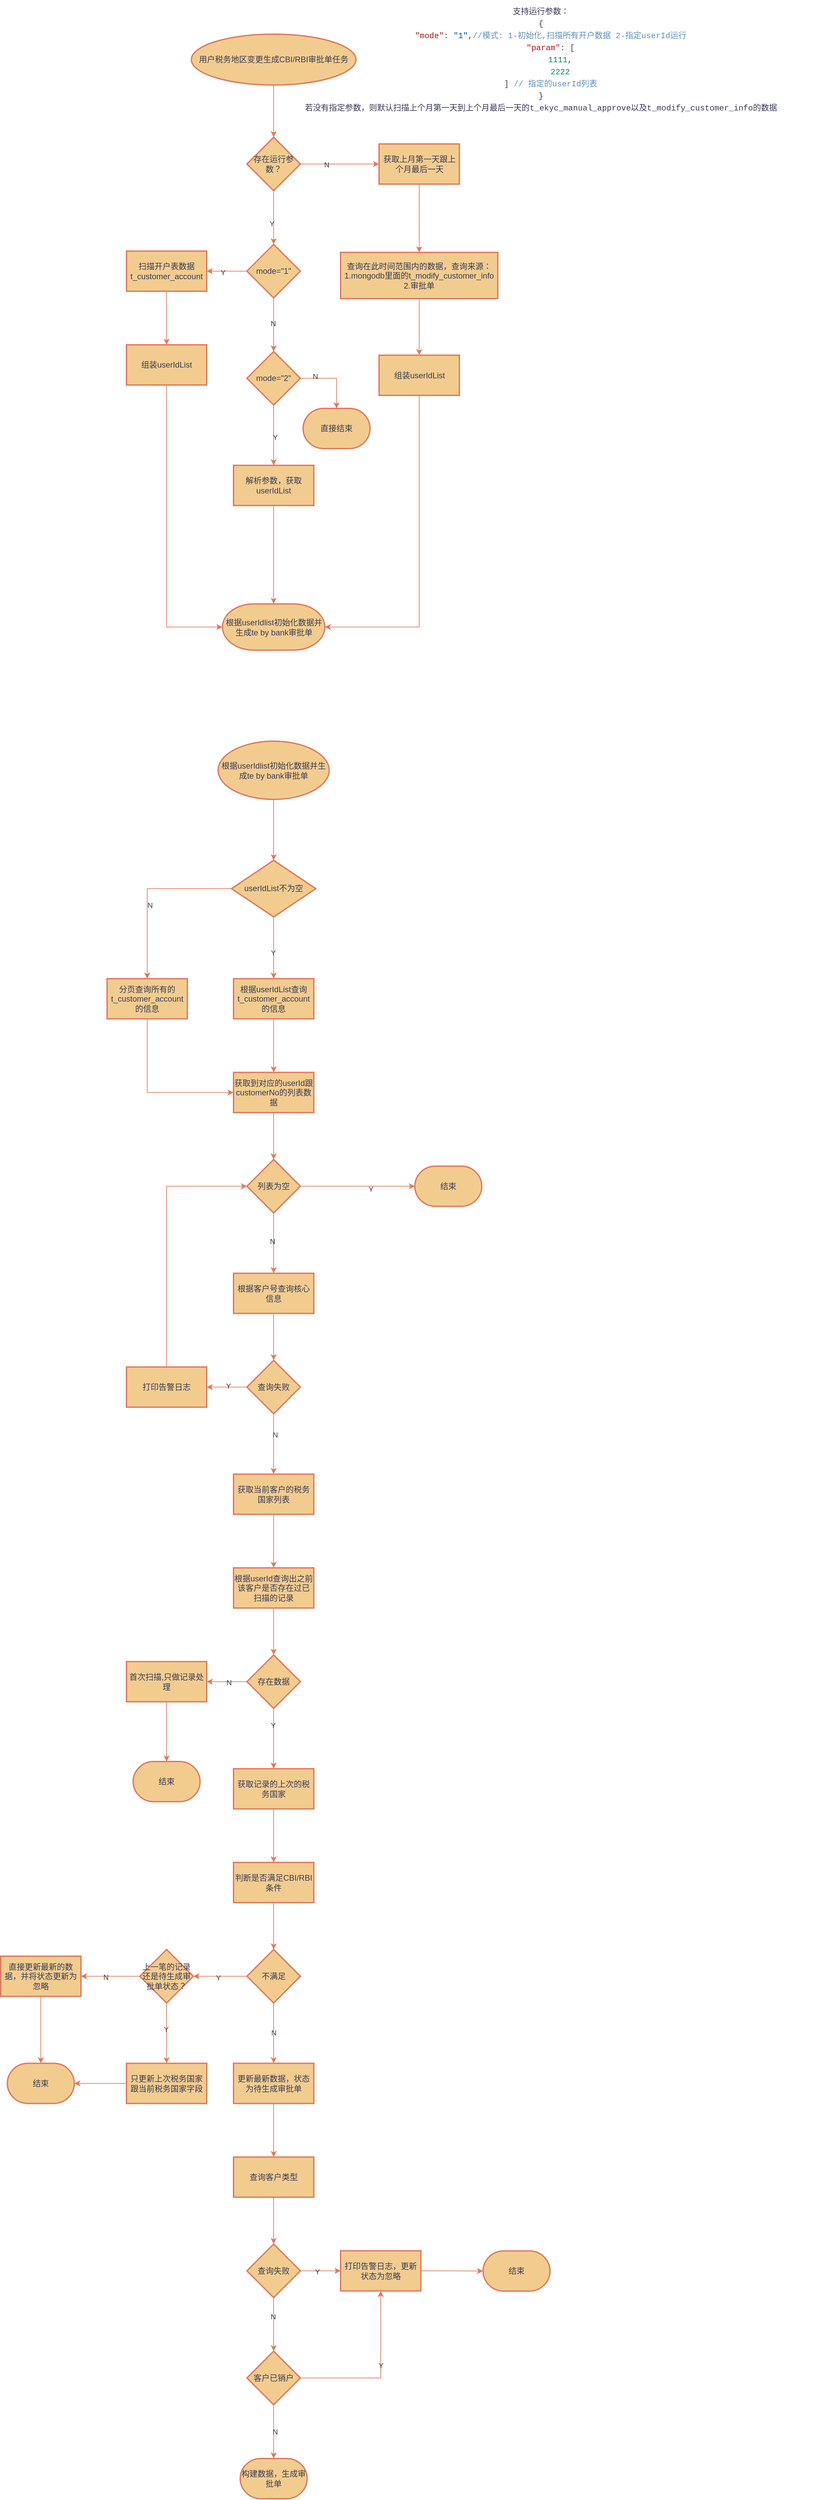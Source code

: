 <mxfile version="24.7.12">
  <diagram name="第 1 页" id="7lHfO7HrMb2l2q8tupaO">
    <mxGraphModel dx="1834" dy="738" grid="0" gridSize="10" guides="1" tooltips="1" connect="1" arrows="1" fold="1" page="0" pageScale="1" pageWidth="827" pageHeight="1169" math="0" shadow="0">
      <root>
        <mxCell id="0" />
        <mxCell id="1" parent="0" />
        <mxCell id="WvYvltL3kd7CsRdZBm1Z-6" value="" style="edgeStyle=orthogonalEdgeStyle;rounded=0;orthogonalLoop=1;jettySize=auto;html=1;labelBackgroundColor=none;fontColor=default;strokeColor=#E07A5F;" edge="1" parent="1" source="WvYvltL3kd7CsRdZBm1Z-1" target="WvYvltL3kd7CsRdZBm1Z-5">
          <mxGeometry relative="1" as="geometry" />
        </mxCell>
        <mxCell id="WvYvltL3kd7CsRdZBm1Z-1" value="用户税务地区变更生成CBI/RBI审批单任务" style="strokeWidth=2;html=1;shape=mxgraph.flowchart.start_2;whiteSpace=wrap;labelBackgroundColor=none;fillColor=#F2CC8F;strokeColor=#E07A5F;fontColor=#393C56;" vertex="1" parent="1">
          <mxGeometry x="137" y="73" width="246" height="76" as="geometry" />
        </mxCell>
        <mxCell id="WvYvltL3kd7CsRdZBm1Z-4" value="&lt;div style=&quot;font-family: Consolas, &amp;quot;Courier New&amp;quot;, monospace; line-height: 18px; white-space: pre;&quot;&gt;&lt;div&gt;支持运行参数：&lt;/div&gt;&lt;div&gt;{&lt;/div&gt;&lt;div&gt;&amp;nbsp; &amp;nbsp; &lt;span style=&quot;color: #a31515;&quot;&gt;&quot;mode&quot;&lt;/span&gt;: &lt;span style=&quot;color: #0451a5;&quot;&gt;&quot;1&quot;&lt;/span&gt;,&lt;span style=&quot;color: #5f8fbf;&quot;&gt;//模式: 1-初始化,扫描所有开户数据 2-指定userId运行&lt;/span&gt;&lt;/div&gt;&lt;div&gt;&amp;nbsp; &amp;nbsp; &lt;span style=&quot;color: #a31515;&quot;&gt;&quot;param&quot;&lt;/span&gt;: [&lt;/div&gt;&lt;div&gt;&amp;nbsp; &amp;nbsp; &amp;nbsp; &amp;nbsp; &lt;span style=&quot;color: #098658;&quot;&gt;1111&lt;/span&gt;,&lt;/div&gt;&lt;div&gt;&amp;nbsp; &amp;nbsp; &amp;nbsp; &amp;nbsp; &lt;span style=&quot;color: #098658;&quot;&gt;2222&lt;/span&gt;&lt;/div&gt;&lt;div&gt;&amp;nbsp; &amp;nbsp; ] &lt;span style=&quot;color: #5f8fbf;&quot;&gt;// 指定的userId列表&lt;/span&gt;&lt;/div&gt;&lt;div&gt;}&lt;/div&gt;&lt;div&gt;若没有指定参数，则默认扫描上个月第一天到上个月最后一天的t_ekyc_manual_approve以及t_modify_customer_info的数据&lt;/div&gt;&lt;/div&gt;" style="text;html=1;align=center;verticalAlign=middle;whiteSpace=wrap;rounded=0;labelBackgroundColor=none;fontColor=#393C56;" vertex="1" parent="1">
          <mxGeometry x="239" y="22" width="841" height="178" as="geometry" />
        </mxCell>
        <mxCell id="WvYvltL3kd7CsRdZBm1Z-14" value="" style="edgeStyle=orthogonalEdgeStyle;rounded=0;orthogonalLoop=1;jettySize=auto;html=1;labelBackgroundColor=none;fontColor=default;strokeColor=#E07A5F;" edge="1" parent="1" source="WvYvltL3kd7CsRdZBm1Z-5" target="WvYvltL3kd7CsRdZBm1Z-13">
          <mxGeometry relative="1" as="geometry" />
        </mxCell>
        <mxCell id="WvYvltL3kd7CsRdZBm1Z-15" value="N" style="edgeLabel;html=1;align=center;verticalAlign=middle;resizable=0;points=[];labelBackgroundColor=none;fontColor=#393C56;" vertex="1" connectable="0" parent="WvYvltL3kd7CsRdZBm1Z-14">
          <mxGeometry x="-0.333" y="-1" relative="1" as="geometry">
            <mxPoint as="offset" />
          </mxGeometry>
        </mxCell>
        <mxCell id="WvYvltL3kd7CsRdZBm1Z-17" value="" style="edgeStyle=orthogonalEdgeStyle;rounded=0;orthogonalLoop=1;jettySize=auto;html=1;labelBackgroundColor=none;fontColor=default;strokeColor=#E07A5F;" edge="1" parent="1" source="WvYvltL3kd7CsRdZBm1Z-5" target="WvYvltL3kd7CsRdZBm1Z-16">
          <mxGeometry relative="1" as="geometry" />
        </mxCell>
        <mxCell id="WvYvltL3kd7CsRdZBm1Z-20" value="Y" style="edgeLabel;html=1;align=center;verticalAlign=middle;resizable=0;points=[];labelBackgroundColor=none;fontColor=#393C56;" vertex="1" connectable="0" parent="WvYvltL3kd7CsRdZBm1Z-17">
          <mxGeometry x="0.225" y="-3" relative="1" as="geometry">
            <mxPoint as="offset" />
          </mxGeometry>
        </mxCell>
        <mxCell id="WvYvltL3kd7CsRdZBm1Z-5" value="存在运行参数？" style="rhombus;whiteSpace=wrap;html=1;strokeWidth=2;labelBackgroundColor=none;fillColor=#F2CC8F;strokeColor=#E07A5F;fontColor=#393C56;" vertex="1" parent="1">
          <mxGeometry x="220" y="227" width="80" height="80" as="geometry" />
        </mxCell>
        <mxCell id="WvYvltL3kd7CsRdZBm1Z-28" value="" style="edgeStyle=orthogonalEdgeStyle;rounded=0;orthogonalLoop=1;jettySize=auto;html=1;labelBackgroundColor=none;strokeColor=#E07A5F;fontColor=default;" edge="1" parent="1" source="WvYvltL3kd7CsRdZBm1Z-13" target="WvYvltL3kd7CsRdZBm1Z-27">
          <mxGeometry relative="1" as="geometry" />
        </mxCell>
        <mxCell id="WvYvltL3kd7CsRdZBm1Z-13" value="获取上月第一天跟上个月最后一天" style="whiteSpace=wrap;html=1;strokeWidth=2;labelBackgroundColor=none;fillColor=#F2CC8F;strokeColor=#E07A5F;fontColor=#393C56;" vertex="1" parent="1">
          <mxGeometry x="417.5" y="237" width="120" height="60" as="geometry" />
        </mxCell>
        <mxCell id="WvYvltL3kd7CsRdZBm1Z-19" value="" style="edgeStyle=orthogonalEdgeStyle;rounded=0;orthogonalLoop=1;jettySize=auto;html=1;labelBackgroundColor=none;fontColor=default;strokeColor=#E07A5F;" edge="1" parent="1" source="WvYvltL3kd7CsRdZBm1Z-16" target="WvYvltL3kd7CsRdZBm1Z-18">
          <mxGeometry relative="1" as="geometry" />
        </mxCell>
        <mxCell id="WvYvltL3kd7CsRdZBm1Z-21" value="N" style="edgeLabel;html=1;align=center;verticalAlign=middle;resizable=0;points=[];labelBackgroundColor=none;fontColor=#393C56;" vertex="1" connectable="0" parent="WvYvltL3kd7CsRdZBm1Z-19">
          <mxGeometry x="-0.05" y="-1" relative="1" as="geometry">
            <mxPoint as="offset" />
          </mxGeometry>
        </mxCell>
        <mxCell id="WvYvltL3kd7CsRdZBm1Z-23" value="" style="edgeStyle=orthogonalEdgeStyle;rounded=0;orthogonalLoop=1;jettySize=auto;html=1;labelBackgroundColor=none;fontColor=default;strokeColor=#E07A5F;" edge="1" parent="1" source="WvYvltL3kd7CsRdZBm1Z-16" target="WvYvltL3kd7CsRdZBm1Z-22">
          <mxGeometry relative="1" as="geometry" />
        </mxCell>
        <mxCell id="WvYvltL3kd7CsRdZBm1Z-24" value="Y" style="edgeLabel;html=1;align=center;verticalAlign=middle;resizable=0;points=[];labelBackgroundColor=none;fontColor=#393C56;" vertex="1" connectable="0" parent="WvYvltL3kd7CsRdZBm1Z-23">
          <mxGeometry x="0.2" y="2" relative="1" as="geometry">
            <mxPoint as="offset" />
          </mxGeometry>
        </mxCell>
        <mxCell id="WvYvltL3kd7CsRdZBm1Z-16" value="mode=&quot;1&quot;" style="rhombus;whiteSpace=wrap;html=1;strokeWidth=2;labelBackgroundColor=none;fillColor=#F2CC8F;strokeColor=#E07A5F;fontColor=#393C56;" vertex="1" parent="1">
          <mxGeometry x="220" y="387" width="80" height="80" as="geometry" />
        </mxCell>
        <mxCell id="WvYvltL3kd7CsRdZBm1Z-34" value="" style="edgeStyle=orthogonalEdgeStyle;rounded=0;orthogonalLoop=1;jettySize=auto;html=1;labelBackgroundColor=none;strokeColor=#E07A5F;fontColor=default;" edge="1" parent="1" source="WvYvltL3kd7CsRdZBm1Z-18" target="WvYvltL3kd7CsRdZBm1Z-33">
          <mxGeometry relative="1" as="geometry" />
        </mxCell>
        <mxCell id="WvYvltL3kd7CsRdZBm1Z-40" value="Y" style="edgeLabel;html=1;align=center;verticalAlign=middle;resizable=0;points=[];labelBackgroundColor=none;fontColor=#393C56;" vertex="1" connectable="0" parent="WvYvltL3kd7CsRdZBm1Z-34">
          <mxGeometry x="0.067" y="2" relative="1" as="geometry">
            <mxPoint as="offset" />
          </mxGeometry>
        </mxCell>
        <mxCell id="WvYvltL3kd7CsRdZBm1Z-42" style="edgeStyle=orthogonalEdgeStyle;rounded=0;orthogonalLoop=1;jettySize=auto;html=1;exitX=1;exitY=0.5;exitDx=0;exitDy=0;labelBackgroundColor=none;strokeColor=#E07A5F;fontColor=default;" edge="1" parent="1" source="WvYvltL3kd7CsRdZBm1Z-18" target="WvYvltL3kd7CsRdZBm1Z-41">
          <mxGeometry relative="1" as="geometry" />
        </mxCell>
        <mxCell id="WvYvltL3kd7CsRdZBm1Z-43" value="N" style="edgeLabel;html=1;align=center;verticalAlign=middle;resizable=0;points=[];labelBackgroundColor=none;fontColor=#393C56;" vertex="1" connectable="0" parent="WvYvltL3kd7CsRdZBm1Z-42">
          <mxGeometry x="-0.556" y="3" relative="1" as="geometry">
            <mxPoint as="offset" />
          </mxGeometry>
        </mxCell>
        <mxCell id="WvYvltL3kd7CsRdZBm1Z-18" value="mode=&quot;2&quot;" style="rhombus;whiteSpace=wrap;html=1;strokeWidth=2;labelBackgroundColor=none;fillColor=#F2CC8F;strokeColor=#E07A5F;fontColor=#393C56;" vertex="1" parent="1">
          <mxGeometry x="220" y="547" width="80" height="80" as="geometry" />
        </mxCell>
        <mxCell id="WvYvltL3kd7CsRdZBm1Z-26" value="" style="edgeStyle=orthogonalEdgeStyle;rounded=0;orthogonalLoop=1;jettySize=auto;html=1;labelBackgroundColor=none;strokeColor=#E07A5F;fontColor=default;" edge="1" parent="1" source="WvYvltL3kd7CsRdZBm1Z-22" target="WvYvltL3kd7CsRdZBm1Z-25">
          <mxGeometry relative="1" as="geometry" />
        </mxCell>
        <mxCell id="WvYvltL3kd7CsRdZBm1Z-22" value="扫描开户表数据t_customer_account" style="whiteSpace=wrap;html=1;strokeWidth=2;labelBackgroundColor=none;fillColor=#F2CC8F;strokeColor=#E07A5F;fontColor=#393C56;" vertex="1" parent="1">
          <mxGeometry x="40" y="397" width="120" height="60" as="geometry" />
        </mxCell>
        <mxCell id="WvYvltL3kd7CsRdZBm1Z-25" value="组装userIdList" style="whiteSpace=wrap;html=1;strokeWidth=2;labelBackgroundColor=none;fillColor=#F2CC8F;strokeColor=#E07A5F;fontColor=#393C56;" vertex="1" parent="1">
          <mxGeometry x="40" y="537" width="120" height="60" as="geometry" />
        </mxCell>
        <mxCell id="WvYvltL3kd7CsRdZBm1Z-30" value="" style="edgeStyle=orthogonalEdgeStyle;rounded=0;orthogonalLoop=1;jettySize=auto;html=1;labelBackgroundColor=none;strokeColor=#E07A5F;fontColor=default;" edge="1" parent="1" source="WvYvltL3kd7CsRdZBm1Z-27" target="WvYvltL3kd7CsRdZBm1Z-29">
          <mxGeometry relative="1" as="geometry" />
        </mxCell>
        <mxCell id="WvYvltL3kd7CsRdZBm1Z-27" value="查询在此时间范围内的数据，查询来源：&lt;div&gt;1.mongodb里面的t_modify_customer_info&lt;/div&gt;&lt;div&gt;2.审批单&lt;/div&gt;" style="whiteSpace=wrap;html=1;strokeWidth=2;labelBackgroundColor=none;fillColor=#F2CC8F;strokeColor=#E07A5F;fontColor=#393C56;" vertex="1" parent="1">
          <mxGeometry x="360" y="399" width="235" height="69" as="geometry" />
        </mxCell>
        <mxCell id="WvYvltL3kd7CsRdZBm1Z-29" value="组装userIdList" style="whiteSpace=wrap;html=1;strokeWidth=2;labelBackgroundColor=none;fillColor=#F2CC8F;strokeColor=#E07A5F;fontColor=#393C56;" vertex="1" parent="1">
          <mxGeometry x="417.5" y="552.5" width="120" height="60" as="geometry" />
        </mxCell>
        <mxCell id="WvYvltL3kd7CsRdZBm1Z-37" style="edgeStyle=orthogonalEdgeStyle;rounded=0;orthogonalLoop=1;jettySize=auto;html=1;exitX=0.5;exitY=1;exitDx=0;exitDy=0;labelBackgroundColor=none;strokeColor=#E07A5F;fontColor=default;" edge="1" parent="1" source="WvYvltL3kd7CsRdZBm1Z-33" target="WvYvltL3kd7CsRdZBm1Z-36">
          <mxGeometry relative="1" as="geometry" />
        </mxCell>
        <mxCell id="WvYvltL3kd7CsRdZBm1Z-33" value="解析参数，获取userIdList" style="whiteSpace=wrap;html=1;strokeWidth=2;labelBackgroundColor=none;fillColor=#F2CC8F;strokeColor=#E07A5F;fontColor=#393C56;" vertex="1" parent="1">
          <mxGeometry x="200" y="717" width="120" height="60" as="geometry" />
        </mxCell>
        <mxCell id="WvYvltL3kd7CsRdZBm1Z-36" value="根据userIdlist初始化数据并生成te by bank审批单" style="strokeWidth=2;html=1;shape=mxgraph.flowchart.terminator;whiteSpace=wrap;labelBackgroundColor=none;fillColor=#F2CC8F;strokeColor=#E07A5F;fontColor=#393C56;" vertex="1" parent="1">
          <mxGeometry x="183.5" y="924" width="153" height="69" as="geometry" />
        </mxCell>
        <mxCell id="WvYvltL3kd7CsRdZBm1Z-38" style="edgeStyle=orthogonalEdgeStyle;rounded=0;orthogonalLoop=1;jettySize=auto;html=1;exitX=0.5;exitY=1;exitDx=0;exitDy=0;entryX=1;entryY=0.5;entryDx=0;entryDy=0;entryPerimeter=0;labelBackgroundColor=none;strokeColor=#E07A5F;fontColor=default;" edge="1" parent="1" source="WvYvltL3kd7CsRdZBm1Z-29" target="WvYvltL3kd7CsRdZBm1Z-36">
          <mxGeometry relative="1" as="geometry" />
        </mxCell>
        <mxCell id="WvYvltL3kd7CsRdZBm1Z-39" style="edgeStyle=orthogonalEdgeStyle;rounded=0;orthogonalLoop=1;jettySize=auto;html=1;exitX=0.5;exitY=1;exitDx=0;exitDy=0;entryX=0;entryY=0.5;entryDx=0;entryDy=0;entryPerimeter=0;labelBackgroundColor=none;strokeColor=#E07A5F;fontColor=default;" edge="1" parent="1" source="WvYvltL3kd7CsRdZBm1Z-25" target="WvYvltL3kd7CsRdZBm1Z-36">
          <mxGeometry relative="1" as="geometry" />
        </mxCell>
        <mxCell id="WvYvltL3kd7CsRdZBm1Z-41" value="直接结束" style="strokeWidth=2;html=1;shape=mxgraph.flowchart.terminator;whiteSpace=wrap;labelBackgroundColor=none;fillColor=#F2CC8F;strokeColor=#E07A5F;fontColor=#393C56;" vertex="1" parent="1">
          <mxGeometry x="304" y="632" width="100" height="60" as="geometry" />
        </mxCell>
        <mxCell id="WvYvltL3kd7CsRdZBm1Z-46" value="" style="edgeStyle=orthogonalEdgeStyle;rounded=0;orthogonalLoop=1;jettySize=auto;html=1;labelBackgroundColor=none;strokeColor=#E07A5F;fontColor=default;" edge="1" parent="1" source="WvYvltL3kd7CsRdZBm1Z-44" target="WvYvltL3kd7CsRdZBm1Z-45">
          <mxGeometry relative="1" as="geometry" />
        </mxCell>
        <mxCell id="WvYvltL3kd7CsRdZBm1Z-44" value="根据userIdlist初始化数据并生成te by bank审批单" style="strokeWidth=2;html=1;shape=mxgraph.flowchart.start_1;whiteSpace=wrap;labelBackgroundColor=none;fillColor=#F2CC8F;strokeColor=#E07A5F;fontColor=#393C56;" vertex="1" parent="1">
          <mxGeometry x="177" y="1129" width="166" height="87" as="geometry" />
        </mxCell>
        <mxCell id="WvYvltL3kd7CsRdZBm1Z-48" value="" style="edgeStyle=orthogonalEdgeStyle;rounded=0;orthogonalLoop=1;jettySize=auto;html=1;labelBackgroundColor=none;strokeColor=#E07A5F;fontColor=default;" edge="1" parent="1" source="WvYvltL3kd7CsRdZBm1Z-45" target="WvYvltL3kd7CsRdZBm1Z-47">
          <mxGeometry relative="1" as="geometry" />
        </mxCell>
        <mxCell id="WvYvltL3kd7CsRdZBm1Z-49" value="Y" style="edgeLabel;html=1;align=center;verticalAlign=middle;resizable=0;points=[];labelBackgroundColor=none;fontColor=#393C56;" vertex="1" connectable="0" parent="WvYvltL3kd7CsRdZBm1Z-48">
          <mxGeometry x="0.138" y="-1" relative="1" as="geometry">
            <mxPoint y="1" as="offset" />
          </mxGeometry>
        </mxCell>
        <mxCell id="WvYvltL3kd7CsRdZBm1Z-53" value="" style="edgeStyle=orthogonalEdgeStyle;rounded=0;orthogonalLoop=1;jettySize=auto;html=1;labelBackgroundColor=none;strokeColor=#E07A5F;fontColor=default;" edge="1" parent="1" source="WvYvltL3kd7CsRdZBm1Z-45" target="WvYvltL3kd7CsRdZBm1Z-52">
          <mxGeometry relative="1" as="geometry" />
        </mxCell>
        <mxCell id="WvYvltL3kd7CsRdZBm1Z-54" value="N" style="edgeLabel;html=1;align=center;verticalAlign=middle;resizable=0;points=[];labelBackgroundColor=none;fontColor=#393C56;" vertex="1" connectable="0" parent="WvYvltL3kd7CsRdZBm1Z-53">
          <mxGeometry x="0.157" y="4" relative="1" as="geometry">
            <mxPoint as="offset" />
          </mxGeometry>
        </mxCell>
        <mxCell id="WvYvltL3kd7CsRdZBm1Z-45" value="userIdList不为空" style="rhombus;whiteSpace=wrap;html=1;strokeWidth=2;labelBackgroundColor=none;fillColor=#F2CC8F;strokeColor=#E07A5F;fontColor=#393C56;" vertex="1" parent="1">
          <mxGeometry x="197" y="1307" width="126" height="84.5" as="geometry" />
        </mxCell>
        <mxCell id="WvYvltL3kd7CsRdZBm1Z-51" value="" style="edgeStyle=orthogonalEdgeStyle;rounded=0;orthogonalLoop=1;jettySize=auto;html=1;labelBackgroundColor=none;strokeColor=#E07A5F;fontColor=default;" edge="1" parent="1" source="WvYvltL3kd7CsRdZBm1Z-47" target="WvYvltL3kd7CsRdZBm1Z-50">
          <mxGeometry relative="1" as="geometry" />
        </mxCell>
        <mxCell id="WvYvltL3kd7CsRdZBm1Z-47" value="根据userIdList查询t_customer_account的信息" style="whiteSpace=wrap;html=1;strokeWidth=2;labelBackgroundColor=none;fillColor=#F2CC8F;strokeColor=#E07A5F;fontColor=#393C56;" vertex="1" parent="1">
          <mxGeometry x="200" y="1483.75" width="120" height="60" as="geometry" />
        </mxCell>
        <mxCell id="WvYvltL3kd7CsRdZBm1Z-57" value="" style="edgeStyle=orthogonalEdgeStyle;rounded=0;orthogonalLoop=1;jettySize=auto;html=1;labelBackgroundColor=none;strokeColor=#E07A5F;fontColor=default;" edge="1" parent="1" source="WvYvltL3kd7CsRdZBm1Z-50" target="WvYvltL3kd7CsRdZBm1Z-56">
          <mxGeometry relative="1" as="geometry" />
        </mxCell>
        <mxCell id="WvYvltL3kd7CsRdZBm1Z-50" value="获取到对应的userId跟customerNo的列表数据" style="whiteSpace=wrap;html=1;strokeWidth=2;labelBackgroundColor=none;fillColor=#F2CC8F;strokeColor=#E07A5F;fontColor=#393C56;" vertex="1" parent="1">
          <mxGeometry x="200" y="1623.75" width="120" height="60" as="geometry" />
        </mxCell>
        <mxCell id="WvYvltL3kd7CsRdZBm1Z-55" style="edgeStyle=orthogonalEdgeStyle;rounded=0;orthogonalLoop=1;jettySize=auto;html=1;exitX=0.5;exitY=1;exitDx=0;exitDy=0;entryX=0;entryY=0.5;entryDx=0;entryDy=0;labelBackgroundColor=none;strokeColor=#E07A5F;fontColor=default;" edge="1" parent="1" source="WvYvltL3kd7CsRdZBm1Z-52" target="WvYvltL3kd7CsRdZBm1Z-50">
          <mxGeometry relative="1" as="geometry" />
        </mxCell>
        <mxCell id="WvYvltL3kd7CsRdZBm1Z-52" value="分页查询所有的t_customer_account的信息" style="whiteSpace=wrap;html=1;strokeWidth=2;labelBackgroundColor=none;fillColor=#F2CC8F;strokeColor=#E07A5F;fontColor=#393C56;" vertex="1" parent="1">
          <mxGeometry x="11" y="1483.75" width="120" height="60" as="geometry" />
        </mxCell>
        <mxCell id="WvYvltL3kd7CsRdZBm1Z-59" style="edgeStyle=orthogonalEdgeStyle;rounded=0;orthogonalLoop=1;jettySize=auto;html=1;exitX=1;exitY=0.5;exitDx=0;exitDy=0;labelBackgroundColor=none;strokeColor=#E07A5F;fontColor=default;" edge="1" parent="1" source="WvYvltL3kd7CsRdZBm1Z-56" target="WvYvltL3kd7CsRdZBm1Z-58">
          <mxGeometry relative="1" as="geometry" />
        </mxCell>
        <mxCell id="WvYvltL3kd7CsRdZBm1Z-60" value="Y" style="edgeLabel;html=1;align=center;verticalAlign=middle;resizable=0;points=[];labelBackgroundColor=none;fontColor=#393C56;" vertex="1" connectable="0" parent="WvYvltL3kd7CsRdZBm1Z-59">
          <mxGeometry x="0.228" y="-4" relative="1" as="geometry">
            <mxPoint as="offset" />
          </mxGeometry>
        </mxCell>
        <mxCell id="WvYvltL3kd7CsRdZBm1Z-62" value="" style="edgeStyle=orthogonalEdgeStyle;rounded=0;orthogonalLoop=1;jettySize=auto;html=1;labelBackgroundColor=none;strokeColor=#E07A5F;fontColor=default;" edge="1" parent="1" source="WvYvltL3kd7CsRdZBm1Z-56" target="WvYvltL3kd7CsRdZBm1Z-61">
          <mxGeometry relative="1" as="geometry" />
        </mxCell>
        <mxCell id="WvYvltL3kd7CsRdZBm1Z-63" value="N" style="edgeLabel;html=1;align=center;verticalAlign=middle;resizable=0;points=[];labelBackgroundColor=none;fontColor=#393C56;" vertex="1" connectable="0" parent="WvYvltL3kd7CsRdZBm1Z-62">
          <mxGeometry x="-0.083" y="-2" relative="1" as="geometry">
            <mxPoint as="offset" />
          </mxGeometry>
        </mxCell>
        <mxCell id="WvYvltL3kd7CsRdZBm1Z-56" value="列表为空" style="rhombus;whiteSpace=wrap;html=1;strokeWidth=2;labelBackgroundColor=none;fillColor=#F2CC8F;strokeColor=#E07A5F;fontColor=#393C56;" vertex="1" parent="1">
          <mxGeometry x="220" y="1753.75" width="80" height="80" as="geometry" />
        </mxCell>
        <mxCell id="WvYvltL3kd7CsRdZBm1Z-58" value="结束" style="strokeWidth=2;html=1;shape=mxgraph.flowchart.terminator;whiteSpace=wrap;labelBackgroundColor=none;fillColor=#F2CC8F;strokeColor=#E07A5F;fontColor=#393C56;" vertex="1" parent="1">
          <mxGeometry x="471" y="1763.75" width="100" height="60" as="geometry" />
        </mxCell>
        <mxCell id="WvYvltL3kd7CsRdZBm1Z-67" value="" style="edgeStyle=orthogonalEdgeStyle;rounded=0;orthogonalLoop=1;jettySize=auto;html=1;labelBackgroundColor=none;strokeColor=#E07A5F;fontColor=default;" edge="1" parent="1" source="WvYvltL3kd7CsRdZBm1Z-61" target="WvYvltL3kd7CsRdZBm1Z-66">
          <mxGeometry relative="1" as="geometry" />
        </mxCell>
        <mxCell id="WvYvltL3kd7CsRdZBm1Z-61" value="根据客户号查询核心信息" style="whiteSpace=wrap;html=1;strokeWidth=2;labelBackgroundColor=none;fillColor=#F2CC8F;strokeColor=#E07A5F;fontColor=#393C56;" vertex="1" parent="1">
          <mxGeometry x="200" y="1923.75" width="120" height="60" as="geometry" />
        </mxCell>
        <mxCell id="WvYvltL3kd7CsRdZBm1Z-70" value="" style="edgeStyle=orthogonalEdgeStyle;rounded=0;orthogonalLoop=1;jettySize=auto;html=1;labelBackgroundColor=none;strokeColor=#E07A5F;fontColor=default;" edge="1" parent="1" source="WvYvltL3kd7CsRdZBm1Z-66" target="WvYvltL3kd7CsRdZBm1Z-69">
          <mxGeometry relative="1" as="geometry" />
        </mxCell>
        <mxCell id="WvYvltL3kd7CsRdZBm1Z-72" value="Y" style="edgeLabel;html=1;align=center;verticalAlign=middle;resizable=0;points=[];labelBackgroundColor=none;fontColor=#393C56;" vertex="1" connectable="0" parent="WvYvltL3kd7CsRdZBm1Z-70">
          <mxGeometry x="-0.067" y="-2" relative="1" as="geometry">
            <mxPoint as="offset" />
          </mxGeometry>
        </mxCell>
        <mxCell id="WvYvltL3kd7CsRdZBm1Z-74" value="" style="edgeStyle=orthogonalEdgeStyle;rounded=0;orthogonalLoop=1;jettySize=auto;html=1;labelBackgroundColor=none;strokeColor=#E07A5F;fontColor=default;" edge="1" parent="1" source="WvYvltL3kd7CsRdZBm1Z-66" target="WvYvltL3kd7CsRdZBm1Z-73">
          <mxGeometry relative="1" as="geometry" />
        </mxCell>
        <mxCell id="WvYvltL3kd7CsRdZBm1Z-75" value="N" style="edgeLabel;html=1;align=center;verticalAlign=middle;resizable=0;points=[];labelBackgroundColor=none;fontColor=#393C56;" vertex="1" connectable="0" parent="WvYvltL3kd7CsRdZBm1Z-74">
          <mxGeometry x="-0.306" y="2" relative="1" as="geometry">
            <mxPoint as="offset" />
          </mxGeometry>
        </mxCell>
        <mxCell id="WvYvltL3kd7CsRdZBm1Z-66" value="查询失败" style="rhombus;whiteSpace=wrap;html=1;strokeWidth=2;labelBackgroundColor=none;fillColor=#F2CC8F;strokeColor=#E07A5F;fontColor=#393C56;" vertex="1" parent="1">
          <mxGeometry x="220" y="2053.75" width="80" height="80" as="geometry" />
        </mxCell>
        <mxCell id="WvYvltL3kd7CsRdZBm1Z-71" style="edgeStyle=orthogonalEdgeStyle;rounded=0;orthogonalLoop=1;jettySize=auto;html=1;exitX=0.5;exitY=0;exitDx=0;exitDy=0;entryX=0;entryY=0.5;entryDx=0;entryDy=0;labelBackgroundColor=none;strokeColor=#E07A5F;fontColor=default;" edge="1" parent="1" source="WvYvltL3kd7CsRdZBm1Z-69" target="WvYvltL3kd7CsRdZBm1Z-56">
          <mxGeometry relative="1" as="geometry" />
        </mxCell>
        <mxCell id="WvYvltL3kd7CsRdZBm1Z-69" value="打印告警日志" style="whiteSpace=wrap;html=1;strokeWidth=2;labelBackgroundColor=none;fillColor=#F2CC8F;strokeColor=#E07A5F;fontColor=#393C56;" vertex="1" parent="1">
          <mxGeometry x="40" y="2063.75" width="120" height="60" as="geometry" />
        </mxCell>
        <mxCell id="WvYvltL3kd7CsRdZBm1Z-77" value="" style="edgeStyle=orthogonalEdgeStyle;rounded=0;orthogonalLoop=1;jettySize=auto;html=1;labelBackgroundColor=none;strokeColor=#E07A5F;fontColor=default;" edge="1" parent="1" source="WvYvltL3kd7CsRdZBm1Z-73" target="WvYvltL3kd7CsRdZBm1Z-76">
          <mxGeometry relative="1" as="geometry" />
        </mxCell>
        <mxCell id="WvYvltL3kd7CsRdZBm1Z-73" value="获取当前客户的税务国家列表" style="whiteSpace=wrap;html=1;strokeWidth=2;labelBackgroundColor=none;fillColor=#F2CC8F;strokeColor=#E07A5F;fontColor=#393C56;" vertex="1" parent="1">
          <mxGeometry x="200" y="2223.75" width="120" height="60" as="geometry" />
        </mxCell>
        <mxCell id="WvYvltL3kd7CsRdZBm1Z-79" value="" style="edgeStyle=orthogonalEdgeStyle;rounded=0;orthogonalLoop=1;jettySize=auto;html=1;labelBackgroundColor=none;strokeColor=#E07A5F;fontColor=default;" edge="1" parent="1" source="WvYvltL3kd7CsRdZBm1Z-76" target="WvYvltL3kd7CsRdZBm1Z-78">
          <mxGeometry relative="1" as="geometry" />
        </mxCell>
        <mxCell id="WvYvltL3kd7CsRdZBm1Z-76" value="根据userId查询出之前该客户是否存在过已扫描的记录" style="whiteSpace=wrap;html=1;strokeWidth=2;labelBackgroundColor=none;fillColor=#F2CC8F;strokeColor=#E07A5F;fontColor=#393C56;" vertex="1" parent="1">
          <mxGeometry x="200" y="2363.75" width="120" height="60" as="geometry" />
        </mxCell>
        <mxCell id="WvYvltL3kd7CsRdZBm1Z-81" value="" style="edgeStyle=orthogonalEdgeStyle;rounded=0;orthogonalLoop=1;jettySize=auto;html=1;labelBackgroundColor=none;strokeColor=#E07A5F;fontColor=default;" edge="1" parent="1" source="WvYvltL3kd7CsRdZBm1Z-78" target="WvYvltL3kd7CsRdZBm1Z-80">
          <mxGeometry relative="1" as="geometry" />
        </mxCell>
        <mxCell id="WvYvltL3kd7CsRdZBm1Z-84" value="N" style="edgeLabel;html=1;align=center;verticalAlign=middle;resizable=0;points=[];labelBackgroundColor=none;fontColor=#393C56;" vertex="1" connectable="0" parent="WvYvltL3kd7CsRdZBm1Z-81">
          <mxGeometry x="-0.1" y="1" relative="1" as="geometry">
            <mxPoint as="offset" />
          </mxGeometry>
        </mxCell>
        <mxCell id="WvYvltL3kd7CsRdZBm1Z-86" value="" style="edgeStyle=orthogonalEdgeStyle;rounded=0;orthogonalLoop=1;jettySize=auto;html=1;labelBackgroundColor=none;strokeColor=#E07A5F;fontColor=default;" edge="1" parent="1" source="WvYvltL3kd7CsRdZBm1Z-78" target="WvYvltL3kd7CsRdZBm1Z-85">
          <mxGeometry relative="1" as="geometry" />
        </mxCell>
        <mxCell id="WvYvltL3kd7CsRdZBm1Z-87" value="Y" style="edgeLabel;html=1;align=center;verticalAlign=middle;resizable=0;points=[];labelBackgroundColor=none;fontColor=#393C56;" vertex="1" connectable="0" parent="WvYvltL3kd7CsRdZBm1Z-86">
          <mxGeometry x="-0.461" y="-1" relative="1" as="geometry">
            <mxPoint as="offset" />
          </mxGeometry>
        </mxCell>
        <mxCell id="WvYvltL3kd7CsRdZBm1Z-78" value="存在数据" style="rhombus;whiteSpace=wrap;html=1;strokeWidth=2;labelBackgroundColor=none;fillColor=#F2CC8F;strokeColor=#E07A5F;fontColor=#393C56;" vertex="1" parent="1">
          <mxGeometry x="220" y="2493.75" width="80" height="80" as="geometry" />
        </mxCell>
        <mxCell id="WvYvltL3kd7CsRdZBm1Z-83" style="edgeStyle=orthogonalEdgeStyle;rounded=0;orthogonalLoop=1;jettySize=auto;html=1;exitX=0.5;exitY=1;exitDx=0;exitDy=0;labelBackgroundColor=none;strokeColor=#E07A5F;fontColor=default;" edge="1" parent="1" source="WvYvltL3kd7CsRdZBm1Z-80" target="WvYvltL3kd7CsRdZBm1Z-82">
          <mxGeometry relative="1" as="geometry" />
        </mxCell>
        <mxCell id="WvYvltL3kd7CsRdZBm1Z-80" value="首次扫描,只做记录处理" style="whiteSpace=wrap;html=1;strokeWidth=2;labelBackgroundColor=none;fillColor=#F2CC8F;strokeColor=#E07A5F;fontColor=#393C56;" vertex="1" parent="1">
          <mxGeometry x="40" y="2503.75" width="120" height="60" as="geometry" />
        </mxCell>
        <mxCell id="WvYvltL3kd7CsRdZBm1Z-82" value="结束" style="strokeWidth=2;html=1;shape=mxgraph.flowchart.terminator;whiteSpace=wrap;labelBackgroundColor=none;fillColor=#F2CC8F;strokeColor=#E07A5F;fontColor=#393C56;" vertex="1" parent="1">
          <mxGeometry x="50" y="2653" width="100" height="60" as="geometry" />
        </mxCell>
        <mxCell id="WvYvltL3kd7CsRdZBm1Z-89" value="" style="edgeStyle=orthogonalEdgeStyle;rounded=0;orthogonalLoop=1;jettySize=auto;html=1;labelBackgroundColor=none;strokeColor=#E07A5F;fontColor=default;" edge="1" parent="1" source="WvYvltL3kd7CsRdZBm1Z-85" target="WvYvltL3kd7CsRdZBm1Z-88">
          <mxGeometry relative="1" as="geometry" />
        </mxCell>
        <mxCell id="WvYvltL3kd7CsRdZBm1Z-85" value="获取记录的上次的税务国家" style="whiteSpace=wrap;html=1;strokeWidth=2;labelBackgroundColor=none;fillColor=#F2CC8F;strokeColor=#E07A5F;fontColor=#393C56;" vertex="1" parent="1">
          <mxGeometry x="200" y="2663.75" width="120" height="60" as="geometry" />
        </mxCell>
        <mxCell id="WvYvltL3kd7CsRdZBm1Z-93" value="" style="edgeStyle=orthogonalEdgeStyle;rounded=0;orthogonalLoop=1;jettySize=auto;html=1;labelBackgroundColor=none;strokeColor=#E07A5F;fontColor=default;" edge="1" parent="1" source="WvYvltL3kd7CsRdZBm1Z-88" target="WvYvltL3kd7CsRdZBm1Z-92">
          <mxGeometry relative="1" as="geometry" />
        </mxCell>
        <mxCell id="WvYvltL3kd7CsRdZBm1Z-88" value="判断是否满足CBI/RBI条件" style="whiteSpace=wrap;html=1;strokeWidth=2;labelBackgroundColor=none;fillColor=#F2CC8F;strokeColor=#E07A5F;fontColor=#393C56;" vertex="1" parent="1">
          <mxGeometry x="200" y="2803.75" width="120" height="60" as="geometry" />
        </mxCell>
        <mxCell id="WvYvltL3kd7CsRdZBm1Z-95" value="" style="edgeStyle=orthogonalEdgeStyle;rounded=0;orthogonalLoop=1;jettySize=auto;html=1;labelBackgroundColor=none;strokeColor=#E07A5F;fontColor=default;" edge="1" parent="1" source="WvYvltL3kd7CsRdZBm1Z-92" target="WvYvltL3kd7CsRdZBm1Z-94">
          <mxGeometry relative="1" as="geometry" />
        </mxCell>
        <mxCell id="WvYvltL3kd7CsRdZBm1Z-96" value="Y" style="edgeLabel;html=1;align=center;verticalAlign=middle;resizable=0;points=[];labelBackgroundColor=none;fontColor=#393C56;" vertex="1" connectable="0" parent="WvYvltL3kd7CsRdZBm1Z-95">
          <mxGeometry x="0.075" y="2" relative="1" as="geometry">
            <mxPoint as="offset" />
          </mxGeometry>
        </mxCell>
        <mxCell id="WvYvltL3kd7CsRdZBm1Z-107" value="" style="edgeStyle=orthogonalEdgeStyle;rounded=0;orthogonalLoop=1;jettySize=auto;html=1;labelBackgroundColor=none;strokeColor=#E07A5F;fontColor=default;" edge="1" parent="1" source="WvYvltL3kd7CsRdZBm1Z-92" target="WvYvltL3kd7CsRdZBm1Z-106">
          <mxGeometry relative="1" as="geometry" />
        </mxCell>
        <mxCell id="WvYvltL3kd7CsRdZBm1Z-108" value="N" style="edgeLabel;html=1;align=center;verticalAlign=middle;resizable=0;points=[];labelBackgroundColor=none;fontColor=#393C56;" vertex="1" connectable="0" parent="WvYvltL3kd7CsRdZBm1Z-107">
          <mxGeometry x="-0.017" relative="1" as="geometry">
            <mxPoint as="offset" />
          </mxGeometry>
        </mxCell>
        <mxCell id="WvYvltL3kd7CsRdZBm1Z-92" value="不满足" style="rhombus;whiteSpace=wrap;html=1;strokeWidth=2;labelBackgroundColor=none;fillColor=#F2CC8F;strokeColor=#E07A5F;fontColor=#393C56;" vertex="1" parent="1">
          <mxGeometry x="220" y="2933.75" width="80" height="80" as="geometry" />
        </mxCell>
        <mxCell id="WvYvltL3kd7CsRdZBm1Z-98" value="" style="edgeStyle=orthogonalEdgeStyle;rounded=0;orthogonalLoop=1;jettySize=auto;html=1;labelBackgroundColor=none;strokeColor=#E07A5F;fontColor=default;" edge="1" parent="1" source="WvYvltL3kd7CsRdZBm1Z-94" target="WvYvltL3kd7CsRdZBm1Z-97">
          <mxGeometry relative="1" as="geometry" />
        </mxCell>
        <mxCell id="WvYvltL3kd7CsRdZBm1Z-99" value="N" style="edgeLabel;html=1;align=center;verticalAlign=middle;resizable=0;points=[];labelBackgroundColor=none;fontColor=#393C56;" vertex="1" connectable="0" parent="WvYvltL3kd7CsRdZBm1Z-98">
          <mxGeometry x="0.167" y="1" relative="1" as="geometry">
            <mxPoint as="offset" />
          </mxGeometry>
        </mxCell>
        <mxCell id="WvYvltL3kd7CsRdZBm1Z-103" value="" style="edgeStyle=orthogonalEdgeStyle;rounded=0;orthogonalLoop=1;jettySize=auto;html=1;labelBackgroundColor=none;strokeColor=#E07A5F;fontColor=default;" edge="1" parent="1" source="WvYvltL3kd7CsRdZBm1Z-94" target="WvYvltL3kd7CsRdZBm1Z-102">
          <mxGeometry relative="1" as="geometry" />
        </mxCell>
        <mxCell id="WvYvltL3kd7CsRdZBm1Z-104" value="Y" style="edgeLabel;html=1;align=center;verticalAlign=middle;resizable=0;points=[];labelBackgroundColor=none;fontColor=#393C56;" vertex="1" connectable="0" parent="WvYvltL3kd7CsRdZBm1Z-103">
          <mxGeometry x="-0.15" y="-1" relative="1" as="geometry">
            <mxPoint as="offset" />
          </mxGeometry>
        </mxCell>
        <mxCell id="WvYvltL3kd7CsRdZBm1Z-94" value="上一笔的记录还是待生成审批单状态？" style="rhombus;whiteSpace=wrap;html=1;strokeWidth=2;labelBackgroundColor=none;fillColor=#F2CC8F;strokeColor=#E07A5F;fontColor=#393C56;" vertex="1" parent="1">
          <mxGeometry x="60" y="2933.75" width="80" height="80" as="geometry" />
        </mxCell>
        <mxCell id="WvYvltL3kd7CsRdZBm1Z-101" style="edgeStyle=orthogonalEdgeStyle;rounded=0;orthogonalLoop=1;jettySize=auto;html=1;exitX=0.5;exitY=1;exitDx=0;exitDy=0;labelBackgroundColor=none;strokeColor=#E07A5F;fontColor=default;" edge="1" parent="1" source="WvYvltL3kd7CsRdZBm1Z-97" target="WvYvltL3kd7CsRdZBm1Z-100">
          <mxGeometry relative="1" as="geometry" />
        </mxCell>
        <mxCell id="WvYvltL3kd7CsRdZBm1Z-97" value="直接更新最新的数据，并将状态更新为忽略" style="whiteSpace=wrap;html=1;strokeWidth=2;labelBackgroundColor=none;fillColor=#F2CC8F;strokeColor=#E07A5F;fontColor=#393C56;" vertex="1" parent="1">
          <mxGeometry x="-148" y="2943.75" width="120" height="60" as="geometry" />
        </mxCell>
        <mxCell id="WvYvltL3kd7CsRdZBm1Z-100" value="结束" style="strokeWidth=2;html=1;shape=mxgraph.flowchart.terminator;whiteSpace=wrap;labelBackgroundColor=none;fillColor=#F2CC8F;strokeColor=#E07A5F;fontColor=#393C56;" vertex="1" parent="1">
          <mxGeometry x="-138" y="3103.75" width="100" height="60" as="geometry" />
        </mxCell>
        <mxCell id="WvYvltL3kd7CsRdZBm1Z-102" value="只更新上次税务国家跟当前税务国家字段" style="whiteSpace=wrap;html=1;strokeWidth=2;labelBackgroundColor=none;fillColor=#F2CC8F;strokeColor=#E07A5F;fontColor=#393C56;" vertex="1" parent="1">
          <mxGeometry x="40" y="3103.75" width="120" height="60" as="geometry" />
        </mxCell>
        <mxCell id="WvYvltL3kd7CsRdZBm1Z-105" style="edgeStyle=orthogonalEdgeStyle;rounded=0;orthogonalLoop=1;jettySize=auto;html=1;exitX=0;exitY=0.5;exitDx=0;exitDy=0;entryX=1;entryY=0.5;entryDx=0;entryDy=0;entryPerimeter=0;labelBackgroundColor=none;strokeColor=#E07A5F;fontColor=default;" edge="1" parent="1" source="WvYvltL3kd7CsRdZBm1Z-102" target="WvYvltL3kd7CsRdZBm1Z-100">
          <mxGeometry relative="1" as="geometry" />
        </mxCell>
        <mxCell id="WvYvltL3kd7CsRdZBm1Z-110" value="" style="edgeStyle=orthogonalEdgeStyle;rounded=0;orthogonalLoop=1;jettySize=auto;html=1;labelBackgroundColor=none;strokeColor=#E07A5F;fontColor=default;" edge="1" parent="1" source="WvYvltL3kd7CsRdZBm1Z-106" target="WvYvltL3kd7CsRdZBm1Z-109">
          <mxGeometry relative="1" as="geometry" />
        </mxCell>
        <mxCell id="WvYvltL3kd7CsRdZBm1Z-106" value="更新最新数据，状态为待生成审批单" style="whiteSpace=wrap;html=1;strokeWidth=2;labelBackgroundColor=none;fillColor=#F2CC8F;strokeColor=#E07A5F;fontColor=#393C56;" vertex="1" parent="1">
          <mxGeometry x="200" y="3103.75" width="120" height="60" as="geometry" />
        </mxCell>
        <mxCell id="WvYvltL3kd7CsRdZBm1Z-112" value="" style="edgeStyle=orthogonalEdgeStyle;rounded=0;orthogonalLoop=1;jettySize=auto;html=1;labelBackgroundColor=none;strokeColor=#E07A5F;fontColor=default;" edge="1" parent="1" source="WvYvltL3kd7CsRdZBm1Z-109" target="WvYvltL3kd7CsRdZBm1Z-111">
          <mxGeometry relative="1" as="geometry" />
        </mxCell>
        <mxCell id="WvYvltL3kd7CsRdZBm1Z-109" value="查询客户类型" style="whiteSpace=wrap;html=1;strokeWidth=2;labelBackgroundColor=none;fillColor=#F2CC8F;strokeColor=#E07A5F;fontColor=#393C56;" vertex="1" parent="1">
          <mxGeometry x="200" y="3243.75" width="120" height="60" as="geometry" />
        </mxCell>
        <mxCell id="WvYvltL3kd7CsRdZBm1Z-117" value="" style="edgeStyle=orthogonalEdgeStyle;rounded=0;orthogonalLoop=1;jettySize=auto;html=1;labelBackgroundColor=none;strokeColor=#E07A5F;fontColor=default;" edge="1" parent="1" source="WvYvltL3kd7CsRdZBm1Z-111" target="WvYvltL3kd7CsRdZBm1Z-116">
          <mxGeometry relative="1" as="geometry" />
        </mxCell>
        <mxCell id="WvYvltL3kd7CsRdZBm1Z-120" value="Y" style="edgeLabel;html=1;align=center;verticalAlign=middle;resizable=0;points=[];labelBackgroundColor=none;fontColor=#393C56;" vertex="1" connectable="0" parent="WvYvltL3kd7CsRdZBm1Z-117">
          <mxGeometry x="-0.167" y="-1" relative="1" as="geometry">
            <mxPoint as="offset" />
          </mxGeometry>
        </mxCell>
        <mxCell id="WvYvltL3kd7CsRdZBm1Z-124" value="" style="edgeStyle=orthogonalEdgeStyle;rounded=0;orthogonalLoop=1;jettySize=auto;html=1;labelBackgroundColor=none;strokeColor=#E07A5F;fontColor=default;" edge="1" parent="1" source="WvYvltL3kd7CsRdZBm1Z-111" target="WvYvltL3kd7CsRdZBm1Z-123">
          <mxGeometry relative="1" as="geometry" />
        </mxCell>
        <mxCell id="WvYvltL3kd7CsRdZBm1Z-127" value="N" style="edgeLabel;html=1;align=center;verticalAlign=middle;resizable=0;points=[];labelBackgroundColor=none;fontColor=#393C56;" vertex="1" connectable="0" parent="WvYvltL3kd7CsRdZBm1Z-124">
          <mxGeometry x="-0.294" y="-1" relative="1" as="geometry">
            <mxPoint as="offset" />
          </mxGeometry>
        </mxCell>
        <mxCell id="WvYvltL3kd7CsRdZBm1Z-111" value="查询失败" style="rhombus;whiteSpace=wrap;html=1;strokeWidth=2;labelBackgroundColor=none;fillColor=#F2CC8F;strokeColor=#E07A5F;fontColor=#393C56;" vertex="1" parent="1">
          <mxGeometry x="220" y="3373.75" width="80" height="80" as="geometry" />
        </mxCell>
        <mxCell id="WvYvltL3kd7CsRdZBm1Z-119" style="edgeStyle=orthogonalEdgeStyle;rounded=0;orthogonalLoop=1;jettySize=auto;html=1;exitX=1;exitY=0.5;exitDx=0;exitDy=0;labelBackgroundColor=none;strokeColor=#E07A5F;fontColor=default;" edge="1" parent="1" source="WvYvltL3kd7CsRdZBm1Z-116" target="WvYvltL3kd7CsRdZBm1Z-118">
          <mxGeometry relative="1" as="geometry" />
        </mxCell>
        <mxCell id="WvYvltL3kd7CsRdZBm1Z-116" value="打印告警日志，更新状态为忽略" style="whiteSpace=wrap;html=1;strokeWidth=2;labelBackgroundColor=none;fillColor=#F2CC8F;strokeColor=#E07A5F;fontColor=#393C56;" vertex="1" parent="1">
          <mxGeometry x="360" y="3383.75" width="120" height="60" as="geometry" />
        </mxCell>
        <mxCell id="WvYvltL3kd7CsRdZBm1Z-118" value="结束" style="strokeWidth=2;html=1;shape=mxgraph.flowchart.terminator;whiteSpace=wrap;labelBackgroundColor=none;fillColor=#F2CC8F;strokeColor=#E07A5F;fontColor=#393C56;" vertex="1" parent="1">
          <mxGeometry x="573" y="3384" width="100" height="60" as="geometry" />
        </mxCell>
        <mxCell id="WvYvltL3kd7CsRdZBm1Z-125" style="edgeStyle=orthogonalEdgeStyle;rounded=0;orthogonalLoop=1;jettySize=auto;html=1;exitX=1;exitY=0.5;exitDx=0;exitDy=0;labelBackgroundColor=none;strokeColor=#E07A5F;fontColor=default;" edge="1" parent="1" source="WvYvltL3kd7CsRdZBm1Z-123" target="WvYvltL3kd7CsRdZBm1Z-116">
          <mxGeometry relative="1" as="geometry" />
        </mxCell>
        <mxCell id="WvYvltL3kd7CsRdZBm1Z-126" value="Y" style="edgeLabel;html=1;align=center;verticalAlign=middle;resizable=0;points=[];labelBackgroundColor=none;fontColor=#393C56;" vertex="1" connectable="0" parent="WvYvltL3kd7CsRdZBm1Z-125">
          <mxGeometry x="0.11" relative="1" as="geometry">
            <mxPoint as="offset" />
          </mxGeometry>
        </mxCell>
        <mxCell id="WvYvltL3kd7CsRdZBm1Z-129" style="edgeStyle=orthogonalEdgeStyle;rounded=0;orthogonalLoop=1;jettySize=auto;html=1;exitX=0.5;exitY=1;exitDx=0;exitDy=0;labelBackgroundColor=none;strokeColor=#E07A5F;fontColor=default;" edge="1" parent="1" source="WvYvltL3kd7CsRdZBm1Z-123" target="WvYvltL3kd7CsRdZBm1Z-128">
          <mxGeometry relative="1" as="geometry" />
        </mxCell>
        <mxCell id="WvYvltL3kd7CsRdZBm1Z-130" value="N" style="edgeLabel;html=1;align=center;verticalAlign=middle;resizable=0;points=[];labelBackgroundColor=none;fontColor=#393C56;" vertex="1" connectable="0" parent="WvYvltL3kd7CsRdZBm1Z-129">
          <mxGeometry x="0.003" y="2" relative="1" as="geometry">
            <mxPoint as="offset" />
          </mxGeometry>
        </mxCell>
        <mxCell id="WvYvltL3kd7CsRdZBm1Z-123" value="客户已销户" style="rhombus;whiteSpace=wrap;html=1;strokeWidth=2;labelBackgroundColor=none;fillColor=#F2CC8F;strokeColor=#E07A5F;fontColor=#393C56;" vertex="1" parent="1">
          <mxGeometry x="220" y="3533.75" width="80" height="80" as="geometry" />
        </mxCell>
        <mxCell id="WvYvltL3kd7CsRdZBm1Z-128" value="构建数据，生成审批单" style="strokeWidth=2;html=1;shape=mxgraph.flowchart.terminator;whiteSpace=wrap;labelBackgroundColor=none;fillColor=#F2CC8F;strokeColor=#E07A5F;fontColor=#393C56;" vertex="1" parent="1">
          <mxGeometry x="210" y="3694" width="100" height="60" as="geometry" />
        </mxCell>
      </root>
    </mxGraphModel>
  </diagram>
</mxfile>
